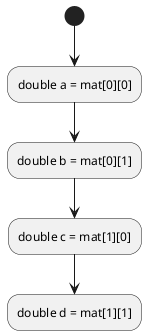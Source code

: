 @startuml

/'
    Eigenvalue decomposition for 2D square matrix
    input1: double (*mat)[2]
    input2: double *vals
    input3: double *vec1
    input4: double *vec2
'/

(*) --> "double a = mat[0][0]"
--> "double b = mat[0][1]"
--> "double c = mat[1][0]"
--> "double d = mat[1][1]"

@enduml